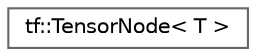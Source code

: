 digraph "类继承关系图"
{
 // LATEX_PDF_SIZE
  bgcolor="transparent";
  edge [fontname=Helvetica,fontsize=10,labelfontname=Helvetica,labelfontsize=10];
  node [fontname=Helvetica,fontsize=10,shape=box,height=0.2,width=0.4];
  rankdir="LR";
  Node0 [id="Node000000",label="tf::TensorNode\< T \>",height=0.2,width=0.4,color="grey40", fillcolor="white", style="filled",URL="$classtf_1_1_tensor_node.html",tooltip=" "];
}
